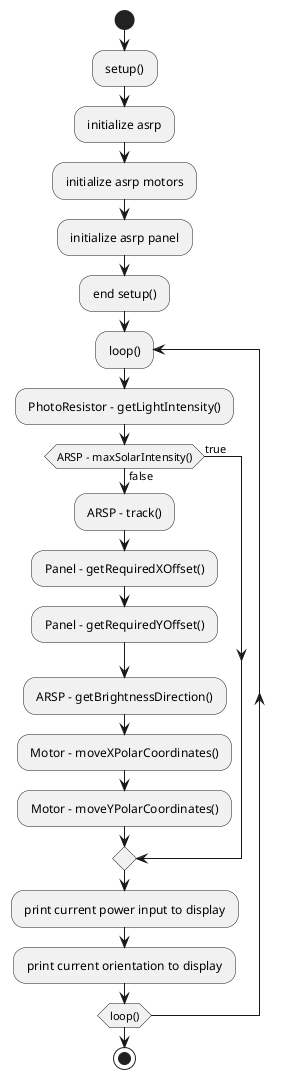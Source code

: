 @startuml
'flow of the setup then main loop'
start
: setup() ;
: initialize asrp ;
: initialize asrp motors ;
: initialize asrp panel ;
: end setup() ;

' loop() '
repeat : loop() ;
: PhotoResistor - getLightIntensity() ;
if (ARSP - maxSolarIntensity()) then (false)
    : ARSP - track() ;
    : Panel - getRequiredXOffset() ;
    : Panel - getRequiredYOffset() ;
    : ARSP - getBrightnessDirection() ;
    : Motor - moveXPolarCoordinates() ;
    : Motor - moveYPolarCoordinates() ;
else (true)
endif
: print current power input to display ;
: print current orientation to display ;
repeat while (loop())

stop
@enduml